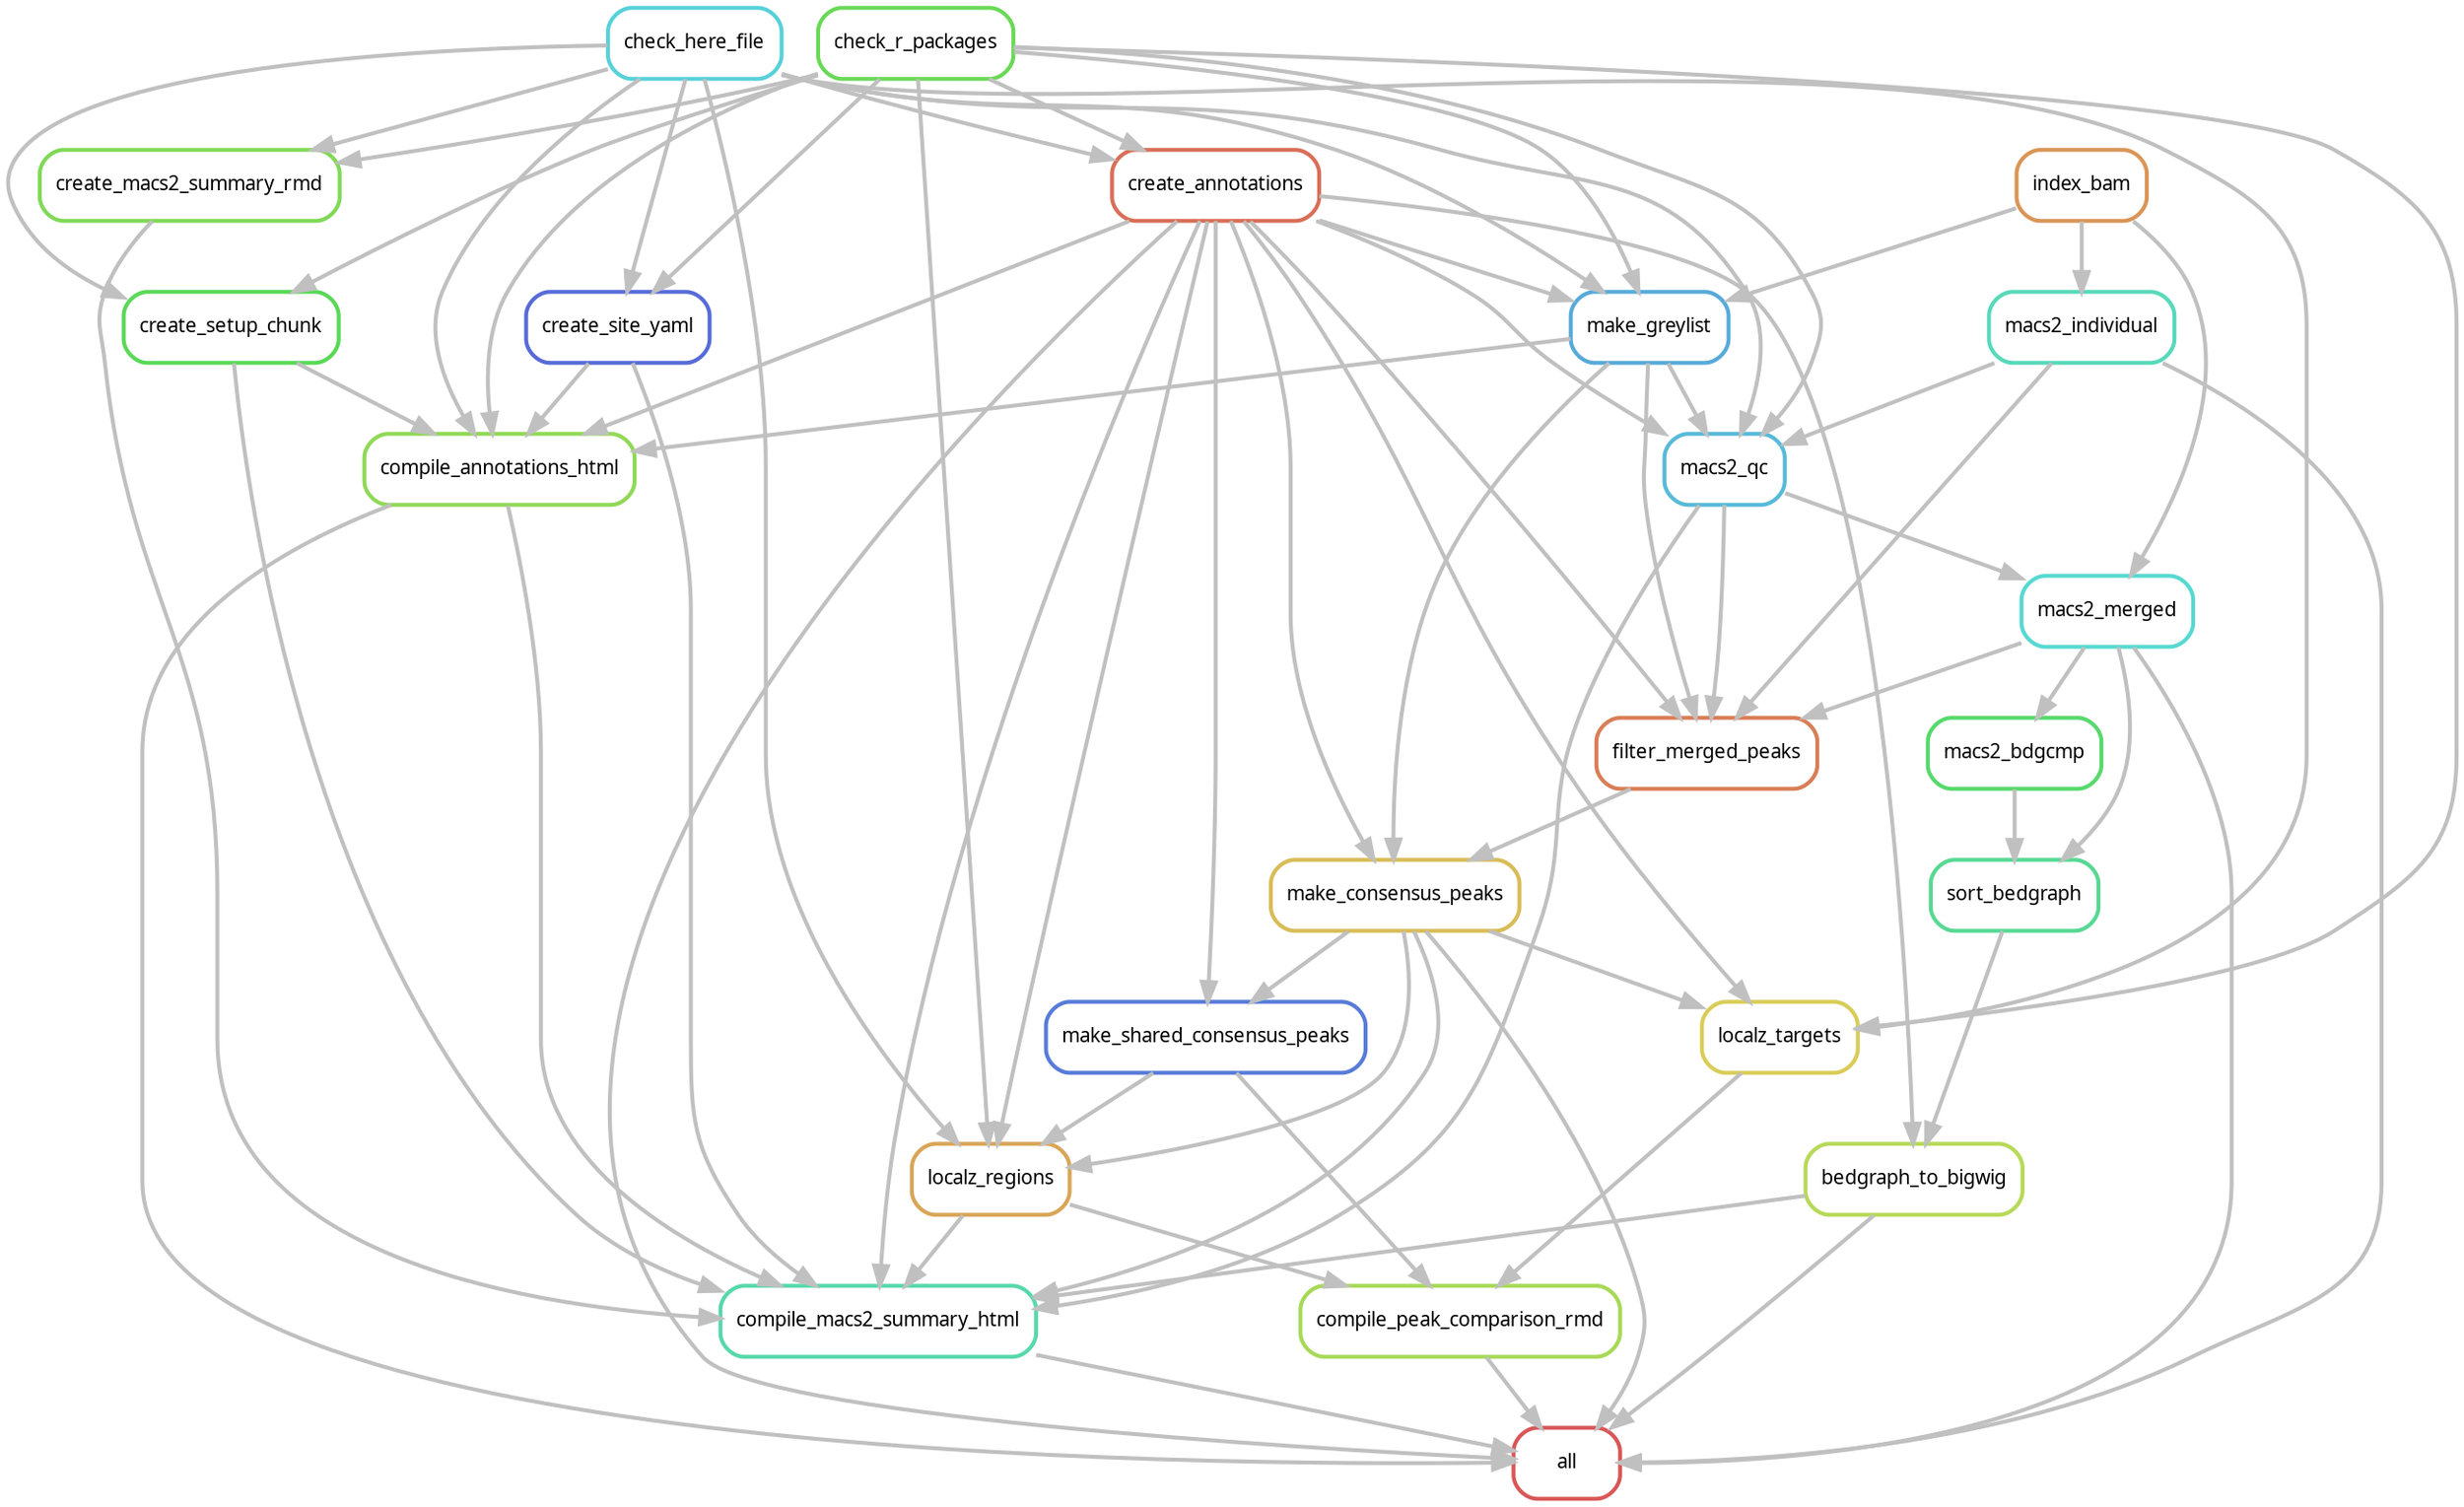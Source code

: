 digraph snakemake_dag {
    graph[bgcolor=white, margin=0];
    node[shape=box, style=rounded, fontname=sans,                 fontsize=10, penwidth=2];
    edge[penwidth=2, color=grey];
	0[label = "all", color = "0.00 0.6 0.85", style="rounded"];
	1[label = "compile_annotations_html", color = "0.26 0.6 0.85", style="rounded"];
	2[label = "check_here_file", color = "0.51 0.6 0.85", style="rounded"];
	3[label = "check_r_packages", color = "0.31 0.6 0.85", style="rounded"];
	4[label = "index_bam", color = "0.08 0.6 0.85", style="rounded"];
	5[label = "make_greylist", color = "0.56 0.6 0.85", style="rounded"];
	6[label = "create_annotations", color = "0.03 0.6 0.85", style="rounded"];
	7[label = "create_setup_chunk", color = "0.33 0.6 0.85", style="rounded"];
	8[label = "create_site_yaml", color = "0.64 0.6 0.85", style="rounded"];
	9[label = "compile_macs2_summary_html", color = "0.44 0.6 0.85", style="rounded"];
	10[label = "bedgraph_to_bigwig", color = "0.21 0.6 0.85", style="rounded"];
	11[label = "sort_bedgraph", color = "0.41 0.6 0.85", style="rounded"];
	12[label = "macs2_merged", color = "0.49 0.6 0.85", style="rounded"];
	13[label = "macs2_qc", color = "0.54 0.6 0.85", style="rounded"];
	14[label = "macs2_individual", color = "0.46 0.6 0.85", style="rounded"];
	15[label = "make_consensus_peaks", color = "0.13 0.6 0.85", style="rounded"];
	16[label = "filter_merged_peaks", color = "0.05 0.6 0.85", style="rounded"];
	17[label = "localz_regions", color = "0.10 0.6 0.85", style="rounded"];
	18[label = "create_macs2_summary_rmd", color = "0.28 0.6 0.85", style="rounded"];
	19[label = "compile_peak_comparison_rmd", color = "0.23 0.6 0.85", style="rounded"];
	20[label = "make_shared_consensus_peaks", color = "0.62 0.6 0.85", style="rounded"];
	21[label = "localz_targets", color = "0.15 0.6 0.85", style="rounded"];
	22[label = "macs2_bdgcmp", color = "0.36 0.6 0.85", style="rounded"];
	6 -> 0
	14 -> 0
	12 -> 0
	15 -> 0
	10 -> 0
	19 -> 0
	1 -> 0
	9 -> 0
	6 -> 1
	2 -> 1
	7 -> 1
	5 -> 1
	3 -> 1
	8 -> 1
	6 -> 5
	4 -> 5
	2 -> 5
	3 -> 5
	2 -> 6
	3 -> 6
	2 -> 7
	3 -> 7
	2 -> 8
	3 -> 8
	6 -> 9
	18 -> 9
	13 -> 9
	10 -> 9
	7 -> 9
	17 -> 9
	1 -> 9
	8 -> 9
	15 -> 9
	11 -> 10
	6 -> 10
	12 -> 11
	22 -> 11
	4 -> 12
	13 -> 12
	6 -> 13
	14 -> 13
	2 -> 13
	5 -> 13
	3 -> 13
	4 -> 14
	6 -> 15
	5 -> 15
	16 -> 15
	6 -> 16
	14 -> 16
	12 -> 16
	13 -> 16
	5 -> 16
	6 -> 17
	2 -> 17
	3 -> 17
	20 -> 17
	15 -> 17
	2 -> 18
	3 -> 18
	17 -> 19
	21 -> 19
	20 -> 19
	6 -> 20
	15 -> 20
	6 -> 21
	15 -> 21
	2 -> 21
	3 -> 21
	12 -> 22
}            
